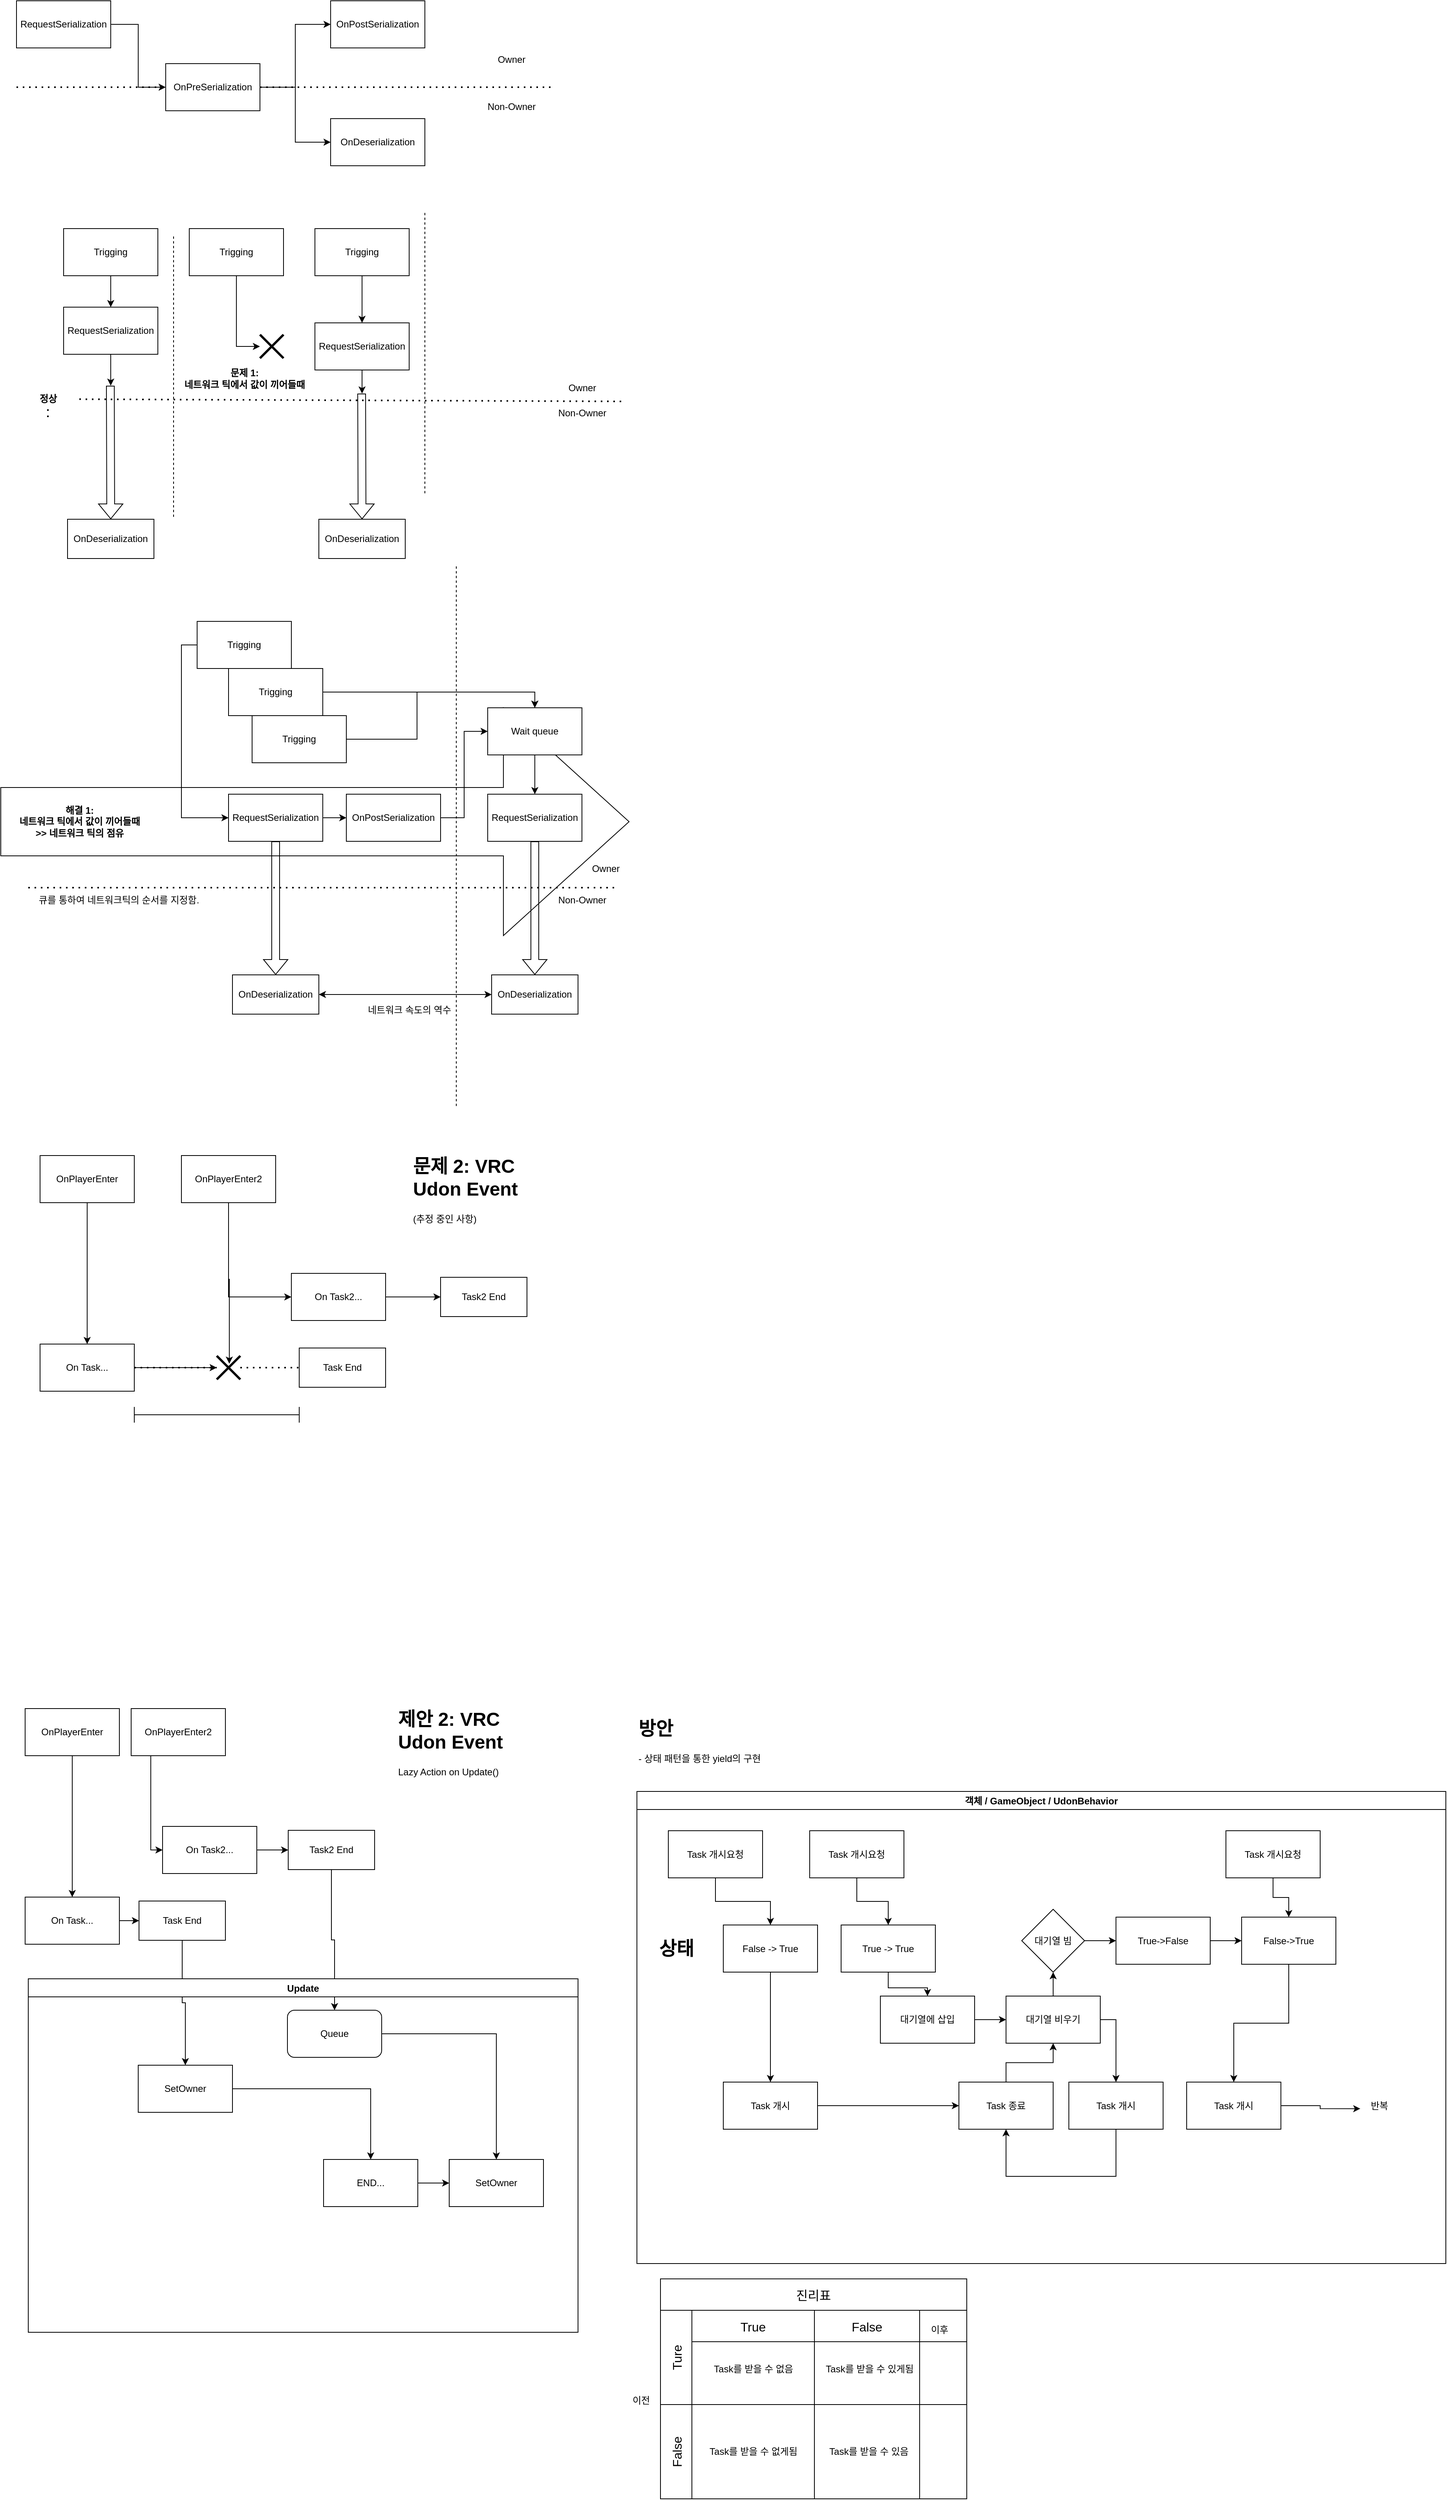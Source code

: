 <mxfile>
    <diagram name="Page-1" id="NyDg1cT5rnC9mo9xU_6M">
        <mxGraphModel dx="1534" dy="1249" grid="1" gridSize="10" guides="1" tooltips="1" connect="1" arrows="1" fold="1" page="1" pageScale="1" pageWidth="827" pageHeight="1169" math="0" shadow="0">
            <root>
                <mxCell id="0"/>
                <mxCell id="1" parent="0"/>
                <mxCell id="t4ZwajZcqy_SOKuh2XjW-86" value="" style="shape=singleArrow;whiteSpace=wrap;html=1;" parent="1" vertex="1">
                    <mxGeometry x="20" y="1070" width="800" height="290" as="geometry"/>
                </mxCell>
                <mxCell id="t4ZwajZcqy_SOKuh2XjW-12" style="edgeStyle=orthogonalEdgeStyle;rounded=0;orthogonalLoop=1;jettySize=auto;html=1;exitX=1;exitY=0.5;exitDx=0;exitDy=0;entryX=0;entryY=0.5;entryDx=0;entryDy=0;" parent="1" source="t4ZwajZcqy_SOKuh2XjW-1" target="t4ZwajZcqy_SOKuh2XjW-10" edge="1">
                    <mxGeometry relative="1" as="geometry">
                        <mxPoint x="210" y="345" as="targetPoint"/>
                        <mxPoint x="140" y="265" as="sourcePoint"/>
                    </mxGeometry>
                </mxCell>
                <mxCell id="t4ZwajZcqy_SOKuh2XjW-1" value="RequestSerialization" style="rounded=0;whiteSpace=wrap;html=1;" parent="1" vertex="1">
                    <mxGeometry x="40" y="170" width="120" height="60" as="geometry"/>
                </mxCell>
                <mxCell id="t4ZwajZcqy_SOKuh2XjW-3" value="OnPostSerialization" style="rounded=0;whiteSpace=wrap;html=1;" parent="1" vertex="1">
                    <mxGeometry x="440" y="170" width="120" height="60" as="geometry"/>
                </mxCell>
                <mxCell id="t4ZwajZcqy_SOKuh2XjW-6" value="OnDeserialization" style="rounded=0;whiteSpace=wrap;html=1;" parent="1" vertex="1">
                    <mxGeometry x="440" y="320" width="120" height="60" as="geometry"/>
                </mxCell>
                <mxCell id="t4ZwajZcqy_SOKuh2XjW-7" value="" style="endArrow=none;dashed=1;html=1;dashPattern=1 3;strokeWidth=2;rounded=0;" parent="1" source="t4ZwajZcqy_SOKuh2XjW-10" edge="1">
                    <mxGeometry width="50" height="50" relative="1" as="geometry">
                        <mxPoint x="40" y="280" as="sourcePoint"/>
                        <mxPoint x="720" y="280" as="targetPoint"/>
                    </mxGeometry>
                </mxCell>
                <mxCell id="t4ZwajZcqy_SOKuh2XjW-8" value="Non-Owner" style="text;html=1;align=center;verticalAlign=middle;resizable=0;points=[];autosize=1;strokeColor=none;fillColor=none;" parent="1" vertex="1">
                    <mxGeometry x="630" y="290" width="80" height="30" as="geometry"/>
                </mxCell>
                <mxCell id="t4ZwajZcqy_SOKuh2XjW-9" value="Owner" style="text;html=1;align=center;verticalAlign=middle;resizable=0;points=[];autosize=1;strokeColor=none;fillColor=none;" parent="1" vertex="1">
                    <mxGeometry x="640" y="230" width="60" height="30" as="geometry"/>
                </mxCell>
                <mxCell id="t4ZwajZcqy_SOKuh2XjW-11" value="" style="endArrow=none;dashed=1;html=1;dashPattern=1 3;strokeWidth=2;rounded=0;" parent="1" target="t4ZwajZcqy_SOKuh2XjW-10" edge="1">
                    <mxGeometry width="50" height="50" relative="1" as="geometry">
                        <mxPoint x="40" y="280" as="sourcePoint"/>
                        <mxPoint x="720" y="280" as="targetPoint"/>
                    </mxGeometry>
                </mxCell>
                <mxCell id="t4ZwajZcqy_SOKuh2XjW-13" style="edgeStyle=orthogonalEdgeStyle;rounded=0;orthogonalLoop=1;jettySize=auto;html=1;entryX=0;entryY=0.5;entryDx=0;entryDy=0;" parent="1" source="t4ZwajZcqy_SOKuh2XjW-10" target="t4ZwajZcqy_SOKuh2XjW-3" edge="1">
                    <mxGeometry relative="1" as="geometry"/>
                </mxCell>
                <mxCell id="t4ZwajZcqy_SOKuh2XjW-14" style="edgeStyle=orthogonalEdgeStyle;rounded=0;orthogonalLoop=1;jettySize=auto;html=1;entryX=0;entryY=0.5;entryDx=0;entryDy=0;" parent="1" source="t4ZwajZcqy_SOKuh2XjW-10" target="t4ZwajZcqy_SOKuh2XjW-6" edge="1">
                    <mxGeometry relative="1" as="geometry"/>
                </mxCell>
                <mxCell id="t4ZwajZcqy_SOKuh2XjW-10" value="OnPreSerialization" style="rounded=0;whiteSpace=wrap;html=1;" parent="1" vertex="1">
                    <mxGeometry x="230" y="250" width="120" height="60" as="geometry"/>
                </mxCell>
                <mxCell id="t4ZwajZcqy_SOKuh2XjW-15" value="" style="endArrow=none;dashed=1;html=1;dashPattern=1 3;strokeWidth=2;rounded=0;" parent="1" source="t4ZwajZcqy_SOKuh2XjW-47" edge="1">
                    <mxGeometry width="50" height="50" relative="1" as="geometry">
                        <mxPoint x="80" y="700" as="sourcePoint"/>
                        <mxPoint x="810" y="680" as="targetPoint"/>
                    </mxGeometry>
                </mxCell>
                <mxCell id="t4ZwajZcqy_SOKuh2XjW-16" value="Non-Owner" style="text;html=1;align=center;verticalAlign=middle;resizable=0;points=[];autosize=1;strokeColor=none;fillColor=none;" parent="1" vertex="1">
                    <mxGeometry x="720" y="680" width="80" height="30" as="geometry"/>
                </mxCell>
                <mxCell id="t4ZwajZcqy_SOKuh2XjW-17" value="Owner" style="text;html=1;align=center;verticalAlign=middle;resizable=0;points=[];autosize=1;strokeColor=none;fillColor=none;" parent="1" vertex="1">
                    <mxGeometry x="730" y="648" width="60" height="30" as="geometry"/>
                </mxCell>
                <mxCell id="t4ZwajZcqy_SOKuh2XjW-33" style="edgeStyle=orthogonalEdgeStyle;rounded=0;orthogonalLoop=1;jettySize=auto;html=1;" parent="1" source="t4ZwajZcqy_SOKuh2XjW-20" target="t4ZwajZcqy_SOKuh2XjW-31" edge="1">
                    <mxGeometry relative="1" as="geometry"/>
                </mxCell>
                <mxCell id="t4ZwajZcqy_SOKuh2XjW-20" value="Trigging" style="rounded=0;whiteSpace=wrap;html=1;" parent="1" vertex="1">
                    <mxGeometry x="100" y="460" width="120" height="60" as="geometry"/>
                </mxCell>
                <mxCell id="t4ZwajZcqy_SOKuh2XjW-21" value="Trigging" style="rounded=0;whiteSpace=wrap;html=1;" parent="1" vertex="1">
                    <mxGeometry x="260" y="460" width="120" height="60" as="geometry"/>
                </mxCell>
                <mxCell id="t4ZwajZcqy_SOKuh2XjW-40" style="edgeStyle=orthogonalEdgeStyle;rounded=0;orthogonalLoop=1;jettySize=auto;html=1;entryX=0.5;entryY=0;entryDx=0;entryDy=0;" parent="1" source="t4ZwajZcqy_SOKuh2XjW-22" target="t4ZwajZcqy_SOKuh2XjW-37" edge="1">
                    <mxGeometry relative="1" as="geometry"/>
                </mxCell>
                <mxCell id="t4ZwajZcqy_SOKuh2XjW-22" value="Trigging" style="rounded=0;whiteSpace=wrap;html=1;" parent="1" vertex="1">
                    <mxGeometry x="420" y="460" width="120" height="60" as="geometry"/>
                </mxCell>
                <mxCell id="t4ZwajZcqy_SOKuh2XjW-26" value="" style="shape=flexArrow;endArrow=classic;html=1;rounded=0;entryX=0.5;entryY=0;entryDx=0;entryDy=0;" parent="1" target="t4ZwajZcqy_SOKuh2XjW-49" edge="1">
                    <mxGeometry width="50" height="50" relative="1" as="geometry">
                        <mxPoint x="479.5" y="670" as="sourcePoint"/>
                        <mxPoint x="479.5" y="790" as="targetPoint"/>
                    </mxGeometry>
                </mxCell>
                <mxCell id="t4ZwajZcqy_SOKuh2XjW-29" value="" style="shape=flexArrow;endArrow=classic;html=1;rounded=0;entryX=0.5;entryY=0;entryDx=0;entryDy=0;" parent="1" target="t4ZwajZcqy_SOKuh2XjW-36" edge="1">
                    <mxGeometry width="50" height="50" relative="1" as="geometry">
                        <mxPoint x="159.5" y="660" as="sourcePoint"/>
                        <mxPoint x="159.5" y="780" as="targetPoint"/>
                    </mxGeometry>
                </mxCell>
                <mxCell id="t4ZwajZcqy_SOKuh2XjW-32" style="edgeStyle=orthogonalEdgeStyle;rounded=0;orthogonalLoop=1;jettySize=auto;html=1;" parent="1" source="t4ZwajZcqy_SOKuh2XjW-31" edge="1">
                    <mxGeometry relative="1" as="geometry">
                        <mxPoint x="160" y="660" as="targetPoint"/>
                    </mxGeometry>
                </mxCell>
                <mxCell id="t4ZwajZcqy_SOKuh2XjW-31" value="RequestSerialization" style="rounded=0;whiteSpace=wrap;html=1;" parent="1" vertex="1">
                    <mxGeometry x="100" y="560" width="120" height="60" as="geometry"/>
                </mxCell>
                <mxCell id="t4ZwajZcqy_SOKuh2XjW-34" value="" style="endArrow=none;dashed=1;html=1;rounded=0;" parent="1" edge="1">
                    <mxGeometry width="50" height="50" relative="1" as="geometry">
                        <mxPoint x="240" y="470" as="sourcePoint"/>
                        <mxPoint x="240" y="830" as="targetPoint"/>
                    </mxGeometry>
                </mxCell>
                <mxCell id="t4ZwajZcqy_SOKuh2XjW-36" value="OnDeserialization" style="html=1;whiteSpace=wrap;" parent="1" vertex="1">
                    <mxGeometry x="105" y="830" width="110" height="50" as="geometry"/>
                </mxCell>
                <mxCell id="t4ZwajZcqy_SOKuh2XjW-39" style="edgeStyle=orthogonalEdgeStyle;rounded=0;orthogonalLoop=1;jettySize=auto;html=1;" parent="1" source="t4ZwajZcqy_SOKuh2XjW-37" edge="1">
                    <mxGeometry relative="1" as="geometry">
                        <mxPoint x="480" y="670" as="targetPoint"/>
                    </mxGeometry>
                </mxCell>
                <mxCell id="t4ZwajZcqy_SOKuh2XjW-37" value="RequestSerialization" style="rounded=0;whiteSpace=wrap;html=1;" parent="1" vertex="1">
                    <mxGeometry x="420" y="580" width="120" height="60" as="geometry"/>
                </mxCell>
                <mxCell id="t4ZwajZcqy_SOKuh2XjW-43" value="" style="edgeStyle=orthogonalEdgeStyle;rounded=0;orthogonalLoop=1;jettySize=auto;html=1;entryX=0;entryY=0.5;entryDx=0;entryDy=0;" parent="1" source="t4ZwajZcqy_SOKuh2XjW-21" target="t4ZwajZcqy_SOKuh2XjW-42" edge="1">
                    <mxGeometry relative="1" as="geometry">
                        <mxPoint x="320" y="520" as="sourcePoint"/>
                        <mxPoint x="420" y="610" as="targetPoint"/>
                        <Array as="points"/>
                    </mxGeometry>
                </mxCell>
                <mxCell id="t4ZwajZcqy_SOKuh2XjW-42" value="" style="shape=umlDestroy;whiteSpace=wrap;html=1;strokeWidth=3;targetShapes=umlLifeline;" parent="1" vertex="1">
                    <mxGeometry x="350" y="595" width="30" height="30" as="geometry"/>
                </mxCell>
                <mxCell id="t4ZwajZcqy_SOKuh2XjW-45" value="" style="endArrow=none;dashed=1;html=1;rounded=0;" parent="1" edge="1">
                    <mxGeometry width="50" height="50" relative="1" as="geometry">
                        <mxPoint x="560" y="440" as="sourcePoint"/>
                        <mxPoint x="560" y="800" as="targetPoint"/>
                    </mxGeometry>
                </mxCell>
                <mxCell id="t4ZwajZcqy_SOKuh2XjW-46" value="문제 1:&lt;br&gt;네트워크 틱에서 값이 끼어들때" style="text;align=center;fontStyle=1;verticalAlign=middle;spacingLeft=3;spacingRight=3;strokeColor=none;rotatable=0;points=[[0,0.5],[1,0.5]];portConstraint=eastwest;html=1;" parent="1" vertex="1">
                    <mxGeometry x="290" y="638" width="80" height="26" as="geometry"/>
                </mxCell>
                <mxCell id="t4ZwajZcqy_SOKuh2XjW-48" value="" style="endArrow=none;dashed=1;html=1;dashPattern=1 3;strokeWidth=2;rounded=0;" parent="1" target="t4ZwajZcqy_SOKuh2XjW-47" edge="1">
                    <mxGeometry width="50" height="50" relative="1" as="geometry">
                        <mxPoint x="80" y="700" as="sourcePoint"/>
                        <mxPoint x="800" y="700" as="targetPoint"/>
                    </mxGeometry>
                </mxCell>
                <mxCell id="t4ZwajZcqy_SOKuh2XjW-47" value="정상" style="text;align=center;fontStyle=1;verticalAlign=middle;spacingLeft=3;spacingRight=3;strokeColor=none;rotatable=0;points=[[0,0.5],[1,0.5]];portConstraint=eastwest;html=1;" parent="1" vertex="1">
                    <mxGeometry x="40" y="664" width="80" height="26" as="geometry"/>
                </mxCell>
                <mxCell id="t4ZwajZcqy_SOKuh2XjW-49" value="OnDeserialization" style="html=1;whiteSpace=wrap;" parent="1" vertex="1">
                    <mxGeometry x="425" y="830" width="110" height="50" as="geometry"/>
                </mxCell>
                <mxCell id="t4ZwajZcqy_SOKuh2XjW-50" value="" style="endArrow=none;dashed=1;html=1;dashPattern=1 3;strokeWidth=2;rounded=0;" parent="1" edge="1">
                    <mxGeometry width="50" height="50" relative="1" as="geometry">
                        <mxPoint x="55" y="1299" as="sourcePoint"/>
                        <mxPoint x="805" y="1299" as="targetPoint"/>
                    </mxGeometry>
                </mxCell>
                <mxCell id="t4ZwajZcqy_SOKuh2XjW-51" value="Non-Owner" style="text;html=1;align=center;verticalAlign=middle;resizable=0;points=[];autosize=1;strokeColor=none;fillColor=none;" parent="1" vertex="1">
                    <mxGeometry x="720" y="1300" width="80" height="30" as="geometry"/>
                </mxCell>
                <mxCell id="t4ZwajZcqy_SOKuh2XjW-52" value="Owner" style="text;html=1;align=center;verticalAlign=middle;resizable=0;points=[];autosize=1;strokeColor=none;fillColor=none;" parent="1" vertex="1">
                    <mxGeometry x="760" y="1260" width="60" height="30" as="geometry"/>
                </mxCell>
                <mxCell id="t4ZwajZcqy_SOKuh2XjW-79" style="edgeStyle=orthogonalEdgeStyle;rounded=0;orthogonalLoop=1;jettySize=auto;html=1;entryX=0.5;entryY=0;entryDx=0;entryDy=0;" parent="1" source="t4ZwajZcqy_SOKuh2XjW-56" target="t4ZwajZcqy_SOKuh2XjW-71" edge="1">
                    <mxGeometry relative="1" as="geometry"/>
                </mxCell>
                <mxCell id="t4ZwajZcqy_SOKuh2XjW-56" value="Wait queue" style="rounded=0;whiteSpace=wrap;html=1;" parent="1" vertex="1">
                    <mxGeometry x="640" y="1070" width="120" height="60" as="geometry"/>
                </mxCell>
                <mxCell id="t4ZwajZcqy_SOKuh2XjW-69" style="edgeStyle=orthogonalEdgeStyle;rounded=0;orthogonalLoop=1;jettySize=auto;html=1;" parent="1" source="t4ZwajZcqy_SOKuh2XjW-57" target="t4ZwajZcqy_SOKuh2XjW-62" edge="1">
                    <mxGeometry relative="1" as="geometry">
                        <Array as="points">
                            <mxPoint x="250" y="990"/>
                            <mxPoint x="250" y="1210"/>
                        </Array>
                    </mxGeometry>
                </mxCell>
                <mxCell id="t4ZwajZcqy_SOKuh2XjW-57" value="Trigging" style="rounded=0;whiteSpace=wrap;html=1;" parent="1" vertex="1">
                    <mxGeometry x="270" y="960" width="120" height="60" as="geometry"/>
                </mxCell>
                <mxCell id="t4ZwajZcqy_SOKuh2XjW-70" style="edgeStyle=orthogonalEdgeStyle;rounded=0;orthogonalLoop=1;jettySize=auto;html=1;entryX=0.5;entryY=0;entryDx=0;entryDy=0;" parent="1" source="t4ZwajZcqy_SOKuh2XjW-59" target="t4ZwajZcqy_SOKuh2XjW-56" edge="1">
                    <mxGeometry relative="1" as="geometry"/>
                </mxCell>
                <mxCell id="t4ZwajZcqy_SOKuh2XjW-59" value="Trigging" style="rounded=0;whiteSpace=wrap;html=1;" parent="1" vertex="1">
                    <mxGeometry x="310" y="1020" width="120" height="60" as="geometry"/>
                </mxCell>
                <mxCell id="t4ZwajZcqy_SOKuh2XjW-60" value="" style="shape=flexArrow;endArrow=classic;html=1;rounded=0;entryX=0.5;entryY=0;entryDx=0;entryDy=0;exitX=0.5;exitY=1;exitDx=0;exitDy=0;" parent="1" source="t4ZwajZcqy_SOKuh2XjW-62" target="t4ZwajZcqy_SOKuh2XjW-67" edge="1">
                    <mxGeometry width="50" height="50" relative="1" as="geometry">
                        <mxPoint x="489.5" y="760" as="sourcePoint"/>
                        <mxPoint x="489.5" y="880" as="targetPoint"/>
                    </mxGeometry>
                </mxCell>
                <mxCell id="t4ZwajZcqy_SOKuh2XjW-80" style="edgeStyle=orthogonalEdgeStyle;rounded=0;orthogonalLoop=1;jettySize=auto;html=1;" parent="1" source="t4ZwajZcqy_SOKuh2XjW-62" target="t4ZwajZcqy_SOKuh2XjW-81" edge="1">
                    <mxGeometry relative="1" as="geometry">
                        <mxPoint x="480" y="1210" as="targetPoint"/>
                    </mxGeometry>
                </mxCell>
                <mxCell id="t4ZwajZcqy_SOKuh2XjW-62" value="RequestSerialization" style="rounded=0;whiteSpace=wrap;html=1;" parent="1" vertex="1">
                    <mxGeometry x="310" y="1180" width="120" height="60" as="geometry"/>
                </mxCell>
                <mxCell id="t4ZwajZcqy_SOKuh2XjW-65" value="" style="endArrow=none;dashed=1;html=1;rounded=0;" parent="1" edge="1">
                    <mxGeometry width="50" height="50" relative="1" as="geometry">
                        <mxPoint x="600" y="890" as="sourcePoint"/>
                        <mxPoint x="600" y="1580" as="targetPoint"/>
                    </mxGeometry>
                </mxCell>
                <mxCell id="t4ZwajZcqy_SOKuh2XjW-66" value="해결 1:&lt;br&gt;네트워크 틱에서 값이 끼어들때&lt;br&gt;&amp;gt;&amp;gt; 네트워크 틱의 점유" style="text;align=center;fontStyle=1;verticalAlign=middle;spacingLeft=3;spacingRight=3;strokeColor=none;rotatable=0;points=[[0,0.5],[1,0.5]];portConstraint=eastwest;html=1;" parent="1" vertex="1">
                    <mxGeometry x="80" y="1202" width="80" height="26" as="geometry"/>
                </mxCell>
                <mxCell id="t4ZwajZcqy_SOKuh2XjW-67" value="OnDeserialization" style="html=1;whiteSpace=wrap;" parent="1" vertex="1">
                    <mxGeometry x="315" y="1410" width="110" height="50" as="geometry"/>
                </mxCell>
                <mxCell id="t4ZwajZcqy_SOKuh2XjW-71" value="RequestSerialization" style="rounded=0;whiteSpace=wrap;html=1;" parent="1" vertex="1">
                    <mxGeometry x="640" y="1180" width="120" height="60" as="geometry"/>
                </mxCell>
                <mxCell id="t4ZwajZcqy_SOKuh2XjW-74" value="" style="shape=flexArrow;endArrow=classic;html=1;rounded=0;exitX=0.5;exitY=1;exitDx=0;exitDy=0;entryX=0.5;entryY=0;entryDx=0;entryDy=0;" parent="1" source="t4ZwajZcqy_SOKuh2XjW-71" target="t4ZwajZcqy_SOKuh2XjW-75" edge="1">
                    <mxGeometry width="50" height="50" relative="1" as="geometry">
                        <mxPoint x="679.5" y="1260" as="sourcePoint"/>
                        <mxPoint x="680" y="1420" as="targetPoint"/>
                    </mxGeometry>
                </mxCell>
                <mxCell id="t4ZwajZcqy_SOKuh2XjW-75" value="OnDeserialization" style="html=1;whiteSpace=wrap;" parent="1" vertex="1">
                    <mxGeometry x="645" y="1410" width="110" height="50" as="geometry"/>
                </mxCell>
                <mxCell id="t4ZwajZcqy_SOKuh2XjW-77" style="edgeStyle=orthogonalEdgeStyle;rounded=0;orthogonalLoop=1;jettySize=auto;html=1;entryX=0.5;entryY=0;entryDx=0;entryDy=0;" parent="1" source="t4ZwajZcqy_SOKuh2XjW-76" target="t4ZwajZcqy_SOKuh2XjW-56" edge="1">
                    <mxGeometry relative="1" as="geometry"/>
                </mxCell>
                <mxCell id="t4ZwajZcqy_SOKuh2XjW-76" value="Trigging" style="rounded=0;whiteSpace=wrap;html=1;" parent="1" vertex="1">
                    <mxGeometry x="340" y="1080" width="120" height="60" as="geometry"/>
                </mxCell>
                <mxCell id="t4ZwajZcqy_SOKuh2XjW-82" style="edgeStyle=orthogonalEdgeStyle;rounded=0;orthogonalLoop=1;jettySize=auto;html=1;entryX=0;entryY=0.5;entryDx=0;entryDy=0;" parent="1" source="t4ZwajZcqy_SOKuh2XjW-81" target="t4ZwajZcqy_SOKuh2XjW-56" edge="1">
                    <mxGeometry relative="1" as="geometry"/>
                </mxCell>
                <mxCell id="t4ZwajZcqy_SOKuh2XjW-81" value="OnPostSerialization" style="rounded=0;whiteSpace=wrap;html=1;" parent="1" vertex="1">
                    <mxGeometry x="460" y="1180" width="120" height="60" as="geometry"/>
                </mxCell>
                <mxCell id="t4ZwajZcqy_SOKuh2XjW-84" value="큐를 통하여 네트워크틱의 순서를 지정함." style="text;html=1;align=center;verticalAlign=middle;resizable=0;points=[];autosize=1;strokeColor=none;fillColor=none;" parent="1" vertex="1">
                    <mxGeometry x="50" y="1300" width="240" height="30" as="geometry"/>
                </mxCell>
                <mxCell id="t4ZwajZcqy_SOKuh2XjW-87" value="" style="endArrow=classic;startArrow=classic;html=1;rounded=0;exitX=1;exitY=0.5;exitDx=0;exitDy=0;entryX=0;entryY=0.5;entryDx=0;entryDy=0;" parent="1" source="t4ZwajZcqy_SOKuh2XjW-67" target="t4ZwajZcqy_SOKuh2XjW-75" edge="1">
                    <mxGeometry width="50" height="50" relative="1" as="geometry">
                        <mxPoint x="390" y="1340" as="sourcePoint"/>
                        <mxPoint x="440" y="1290" as="targetPoint"/>
                    </mxGeometry>
                </mxCell>
                <mxCell id="t4ZwajZcqy_SOKuh2XjW-88" value="네트워크 속도의 역수" style="text;html=1;align=center;verticalAlign=middle;resizable=0;points=[];autosize=1;strokeColor=none;fillColor=none;" parent="1" vertex="1">
                    <mxGeometry x="470" y="1440" width="140" height="30" as="geometry"/>
                </mxCell>
                <mxCell id="t4ZwajZcqy_SOKuh2XjW-89" value="&lt;h1&gt;문제 2: VRC Udon Event&lt;/h1&gt;&lt;div&gt;(추정 중인 사항)&lt;/div&gt;" style="text;html=1;strokeColor=none;fillColor=none;spacing=5;spacingTop=-20;whiteSpace=wrap;overflow=hidden;rounded=0;" parent="1" vertex="1">
                    <mxGeometry x="540" y="1634" width="190" height="120" as="geometry"/>
                </mxCell>
                <mxCell id="t4ZwajZcqy_SOKuh2XjW-96" style="edgeStyle=orthogonalEdgeStyle;rounded=0;orthogonalLoop=1;jettySize=auto;html=1;entryX=0.5;entryY=0;entryDx=0;entryDy=0;" parent="1" source="t4ZwajZcqy_SOKuh2XjW-90" target="t4ZwajZcqy_SOKuh2XjW-95" edge="1">
                    <mxGeometry relative="1" as="geometry"/>
                </mxCell>
                <mxCell id="t4ZwajZcqy_SOKuh2XjW-90" value="OnPlayerEnter" style="rounded=0;whiteSpace=wrap;html=1;" parent="1" vertex="1">
                    <mxGeometry x="70" y="1640" width="120" height="60" as="geometry"/>
                </mxCell>
                <mxCell id="t4ZwajZcqy_SOKuh2XjW-98" style="edgeStyle=orthogonalEdgeStyle;rounded=0;orthogonalLoop=1;jettySize=auto;html=1;entryX=0.533;entryY=0.333;entryDx=0;entryDy=0;entryPerimeter=0;" parent="1" source="t4ZwajZcqy_SOKuh2XjW-91" target="t4ZwajZcqy_SOKuh2XjW-99" edge="1">
                    <mxGeometry relative="1" as="geometry">
                        <mxPoint x="310" y="1750" as="targetPoint"/>
                    </mxGeometry>
                </mxCell>
                <mxCell id="t4ZwajZcqy_SOKuh2XjW-112" style="edgeStyle=orthogonalEdgeStyle;rounded=0;orthogonalLoop=1;jettySize=auto;html=1;entryX=0;entryY=0.5;entryDx=0;entryDy=0;" parent="1" source="t4ZwajZcqy_SOKuh2XjW-91" target="t4ZwajZcqy_SOKuh2XjW-103" edge="1">
                    <mxGeometry relative="1" as="geometry">
                        <Array as="points">
                            <mxPoint x="310" y="1820"/>
                        </Array>
                    </mxGeometry>
                </mxCell>
                <mxCell id="t4ZwajZcqy_SOKuh2XjW-91" value="OnPlayerEnter2" style="rounded=0;whiteSpace=wrap;html=1;" parent="1" vertex="1">
                    <mxGeometry x="250" y="1640" width="120" height="60" as="geometry"/>
                </mxCell>
                <mxCell id="t4ZwajZcqy_SOKuh2XjW-95" value="On Task..." style="rounded=0;whiteSpace=wrap;html=1;" parent="1" vertex="1">
                    <mxGeometry x="70" y="1880" width="120" height="60" as="geometry"/>
                </mxCell>
                <mxCell id="t4ZwajZcqy_SOKuh2XjW-100" value="Task2 End" style="html=1;whiteSpace=wrap;" parent="1" vertex="1">
                    <mxGeometry x="580" y="1795" width="110" height="50" as="geometry"/>
                </mxCell>
                <mxCell id="t4ZwajZcqy_SOKuh2XjW-101" value="" style="edgeStyle=orthogonalEdgeStyle;rounded=0;orthogonalLoop=1;jettySize=auto;html=1;" parent="1" source="t4ZwajZcqy_SOKuh2XjW-95" target="t4ZwajZcqy_SOKuh2XjW-99" edge="1">
                    <mxGeometry relative="1" as="geometry">
                        <mxPoint x="390" y="1820" as="targetPoint"/>
                        <mxPoint x="190" y="1820" as="sourcePoint"/>
                    </mxGeometry>
                </mxCell>
                <mxCell id="t4ZwajZcqy_SOKuh2XjW-108" style="edgeStyle=orthogonalEdgeStyle;rounded=0;orthogonalLoop=1;jettySize=auto;html=1;entryX=0;entryY=0.5;entryDx=0;entryDy=0;" parent="1" source="t4ZwajZcqy_SOKuh2XjW-103" target="t4ZwajZcqy_SOKuh2XjW-100" edge="1">
                    <mxGeometry relative="1" as="geometry"/>
                </mxCell>
                <mxCell id="t4ZwajZcqy_SOKuh2XjW-103" value="On Task2..." style="rounded=0;whiteSpace=wrap;html=1;" parent="1" vertex="1">
                    <mxGeometry x="390" y="1790" width="120" height="60" as="geometry"/>
                </mxCell>
                <mxCell id="t4ZwajZcqy_SOKuh2XjW-109" value="" style="endArrow=none;dashed=1;html=1;dashPattern=1 3;strokeWidth=2;rounded=0;exitX=1;exitY=0.5;exitDx=0;exitDy=0;entryX=0;entryY=0.5;entryDx=0;entryDy=0;" parent="1" source="t4ZwajZcqy_SOKuh2XjW-99" target="t4ZwajZcqy_SOKuh2XjW-110" edge="1">
                    <mxGeometry width="50" height="50" relative="1" as="geometry">
                        <mxPoint x="390" y="1760" as="sourcePoint"/>
                        <mxPoint x="420" y="1910" as="targetPoint"/>
                    </mxGeometry>
                </mxCell>
                <mxCell id="t4ZwajZcqy_SOKuh2XjW-110" value="Task&amp;nbsp;End" style="html=1;whiteSpace=wrap;" parent="1" vertex="1">
                    <mxGeometry x="400" y="1885" width="110" height="50" as="geometry"/>
                </mxCell>
                <mxCell id="t4ZwajZcqy_SOKuh2XjW-111" value="" style="endArrow=none;dashed=1;html=1;dashPattern=1 3;strokeWidth=2;rounded=0;exitX=1;exitY=0.5;exitDx=0;exitDy=0;entryX=0;entryY=0.5;entryDx=0;entryDy=0;" parent="1" source="t4ZwajZcqy_SOKuh2XjW-95" target="t4ZwajZcqy_SOKuh2XjW-99" edge="1">
                    <mxGeometry width="50" height="50" relative="1" as="geometry">
                        <mxPoint x="190" y="1910" as="sourcePoint"/>
                        <mxPoint x="400" y="1910" as="targetPoint"/>
                    </mxGeometry>
                </mxCell>
                <mxCell id="t4ZwajZcqy_SOKuh2XjW-99" value="" style="shape=umlDestroy;whiteSpace=wrap;html=1;strokeWidth=3;targetShapes=umlLifeline;" parent="1" vertex="1">
                    <mxGeometry x="295" y="1895" width="30" height="30" as="geometry"/>
                </mxCell>
                <mxCell id="t4ZwajZcqy_SOKuh2XjW-113" value="" style="shape=crossbar;whiteSpace=wrap;html=1;rounded=1;" parent="1" vertex="1">
                    <mxGeometry x="190" y="1960" width="210" height="20" as="geometry"/>
                </mxCell>
                <mxCell id="t4ZwajZcqy_SOKuh2XjW-115" value="&lt;h1&gt;제안 2: VRC Udon Event&lt;/h1&gt;&lt;div&gt;Lazy Action on Update()&lt;/div&gt;" style="text;html=1;strokeColor=none;fillColor=none;spacing=5;spacingTop=-20;whiteSpace=wrap;overflow=hidden;rounded=0;" parent="1" vertex="1">
                    <mxGeometry x="521" y="2338" width="190" height="120" as="geometry"/>
                </mxCell>
                <mxCell id="t4ZwajZcqy_SOKuh2XjW-116" style="edgeStyle=orthogonalEdgeStyle;rounded=0;orthogonalLoop=1;jettySize=auto;html=1;entryX=0.5;entryY=0;entryDx=0;entryDy=0;" parent="1" source="t4ZwajZcqy_SOKuh2XjW-117" target="t4ZwajZcqy_SOKuh2XjW-121" edge="1">
                    <mxGeometry relative="1" as="geometry"/>
                </mxCell>
                <mxCell id="t4ZwajZcqy_SOKuh2XjW-117" value="OnPlayerEnter" style="rounded=0;whiteSpace=wrap;html=1;" parent="1" vertex="1">
                    <mxGeometry x="51" y="2344" width="120" height="60" as="geometry"/>
                </mxCell>
                <mxCell id="t4ZwajZcqy_SOKuh2XjW-119" style="edgeStyle=orthogonalEdgeStyle;rounded=0;orthogonalLoop=1;jettySize=auto;html=1;entryX=0;entryY=0.5;entryDx=0;entryDy=0;exitX=0.5;exitY=1;exitDx=0;exitDy=0;" parent="1" source="t4ZwajZcqy_SOKuh2XjW-120" target="t4ZwajZcqy_SOKuh2XjW-125" edge="1">
                    <mxGeometry relative="1" as="geometry">
                        <Array as="points">
                            <mxPoint x="211" y="2404"/>
                            <mxPoint x="211" y="2524"/>
                        </Array>
                    </mxGeometry>
                </mxCell>
                <mxCell id="t4ZwajZcqy_SOKuh2XjW-120" value="OnPlayerEnter2" style="rounded=0;whiteSpace=wrap;html=1;" parent="1" vertex="1">
                    <mxGeometry x="186" y="2344" width="120" height="60" as="geometry"/>
                </mxCell>
                <mxCell id="t4ZwajZcqy_SOKuh2XjW-121" value="On Task..." style="rounded=0;whiteSpace=wrap;html=1;" parent="1" vertex="1">
                    <mxGeometry x="51" y="2584" width="120" height="60" as="geometry"/>
                </mxCell>
                <mxCell id="t4ZwajZcqy_SOKuh2XjW-138" style="edgeStyle=orthogonalEdgeStyle;rounded=0;orthogonalLoop=1;jettySize=auto;html=1;entryX=0.5;entryY=0;entryDx=0;entryDy=0;" parent="1" source="t4ZwajZcqy_SOKuh2XjW-122" target="t4ZwajZcqy_SOKuh2XjW-137" edge="1">
                    <mxGeometry relative="1" as="geometry"/>
                </mxCell>
                <mxCell id="t4ZwajZcqy_SOKuh2XjW-122" value="Task2 End" style="html=1;whiteSpace=wrap;" parent="1" vertex="1">
                    <mxGeometry x="386" y="2499" width="110" height="50" as="geometry"/>
                </mxCell>
                <mxCell id="t4ZwajZcqy_SOKuh2XjW-123" value="" style="edgeStyle=orthogonalEdgeStyle;rounded=0;orthogonalLoop=1;jettySize=auto;html=1;entryX=0;entryY=0.5;entryDx=0;entryDy=0;" parent="1" source="t4ZwajZcqy_SOKuh2XjW-121" target="t4ZwajZcqy_SOKuh2XjW-127" edge="1">
                    <mxGeometry relative="1" as="geometry">
                        <mxPoint x="276" y="2614" as="targetPoint"/>
                        <mxPoint x="171" y="2524" as="sourcePoint"/>
                    </mxGeometry>
                </mxCell>
                <mxCell id="t4ZwajZcqy_SOKuh2XjW-124" style="edgeStyle=orthogonalEdgeStyle;rounded=0;orthogonalLoop=1;jettySize=auto;html=1;entryX=0;entryY=0.5;entryDx=0;entryDy=0;" parent="1" source="t4ZwajZcqy_SOKuh2XjW-125" target="t4ZwajZcqy_SOKuh2XjW-122" edge="1">
                    <mxGeometry relative="1" as="geometry"/>
                </mxCell>
                <mxCell id="t4ZwajZcqy_SOKuh2XjW-125" value="On Task2..." style="rounded=0;whiteSpace=wrap;html=1;" parent="1" vertex="1">
                    <mxGeometry x="226" y="2494" width="120" height="60" as="geometry"/>
                </mxCell>
                <mxCell id="t4ZwajZcqy_SOKuh2XjW-135" style="edgeStyle=orthogonalEdgeStyle;rounded=0;orthogonalLoop=1;jettySize=auto;html=1;entryX=0.5;entryY=0;entryDx=0;entryDy=0;" parent="1" source="t4ZwajZcqy_SOKuh2XjW-127" target="t4ZwajZcqy_SOKuh2XjW-136" edge="1">
                    <mxGeometry relative="1" as="geometry">
                        <mxPoint x="251" y="2798" as="targetPoint"/>
                    </mxGeometry>
                </mxCell>
                <mxCell id="t4ZwajZcqy_SOKuh2XjW-127" value="Task&amp;nbsp;End" style="html=1;whiteSpace=wrap;" parent="1" vertex="1">
                    <mxGeometry x="196" y="2589" width="110" height="50" as="geometry"/>
                </mxCell>
                <mxCell id="t4ZwajZcqy_SOKuh2XjW-134" value="Update" style="swimlane;" parent="1" vertex="1">
                    <mxGeometry x="55" y="2688" width="700" height="450" as="geometry"/>
                </mxCell>
                <mxCell id="t4ZwajZcqy_SOKuh2XjW-136" value="SetOwner" style="rounded=0;whiteSpace=wrap;html=1;" parent="t4ZwajZcqy_SOKuh2XjW-134" vertex="1">
                    <mxGeometry x="140" y="110" width="120" height="60" as="geometry"/>
                </mxCell>
                <mxCell id="t4ZwajZcqy_SOKuh2XjW-144" style="edgeStyle=orthogonalEdgeStyle;rounded=0;orthogonalLoop=1;jettySize=auto;html=1;" parent="t4ZwajZcqy_SOKuh2XjW-134" source="t4ZwajZcqy_SOKuh2XjW-137" target="t4ZwajZcqy_SOKuh2XjW-142" edge="1">
                    <mxGeometry relative="1" as="geometry"/>
                </mxCell>
                <mxCell id="t4ZwajZcqy_SOKuh2XjW-137" value="Queue" style="rounded=1;whiteSpace=wrap;html=1;" parent="t4ZwajZcqy_SOKuh2XjW-134" vertex="1">
                    <mxGeometry x="330" y="40" width="120" height="60" as="geometry"/>
                </mxCell>
                <mxCell id="t4ZwajZcqy_SOKuh2XjW-142" value="SetOwner" style="rounded=0;whiteSpace=wrap;html=1;" parent="t4ZwajZcqy_SOKuh2XjW-134" vertex="1">
                    <mxGeometry x="536" y="230" width="120" height="60" as="geometry"/>
                </mxCell>
                <mxCell id="t4ZwajZcqy_SOKuh2XjW-140" value="END..." style="rounded=0;whiteSpace=wrap;html=1;" parent="t4ZwajZcqy_SOKuh2XjW-134" vertex="1">
                    <mxGeometry x="376" y="230" width="120" height="60" as="geometry"/>
                </mxCell>
                <mxCell id="t4ZwajZcqy_SOKuh2XjW-139" style="edgeStyle=orthogonalEdgeStyle;rounded=0;orthogonalLoop=1;jettySize=auto;html=1;" parent="t4ZwajZcqy_SOKuh2XjW-134" source="t4ZwajZcqy_SOKuh2XjW-136" target="t4ZwajZcqy_SOKuh2XjW-140" edge="1">
                    <mxGeometry relative="1" as="geometry">
                        <mxPoint x="340" y="260" as="targetPoint"/>
                    </mxGeometry>
                </mxCell>
                <mxCell id="t4ZwajZcqy_SOKuh2XjW-141" style="edgeStyle=orthogonalEdgeStyle;rounded=0;orthogonalLoop=1;jettySize=auto;html=1;entryX=0;entryY=0.5;entryDx=0;entryDy=0;" parent="t4ZwajZcqy_SOKuh2XjW-134" source="t4ZwajZcqy_SOKuh2XjW-140" target="t4ZwajZcqy_SOKuh2XjW-142" edge="1">
                    <mxGeometry relative="1" as="geometry">
                        <mxPoint x="480" y="260" as="targetPoint"/>
                    </mxGeometry>
                </mxCell>
                <mxCell id="t4ZwajZcqy_SOKuh2XjW-146" value="객체 / GameObject / UdonBehavior" style="swimlane;" parent="1" vertex="1">
                    <mxGeometry x="830" y="2449.5" width="1030" height="601" as="geometry"/>
                </mxCell>
                <mxCell id="t4ZwajZcqy_SOKuh2XjW-147" value="False -&amp;gt; True" style="rounded=0;whiteSpace=wrap;html=1;" parent="t4ZwajZcqy_SOKuh2XjW-146" vertex="1">
                    <mxGeometry x="110" y="170" width="120" height="60" as="geometry"/>
                </mxCell>
                <mxCell id="t4ZwajZcqy_SOKuh2XjW-168" value="" style="edgeStyle=orthogonalEdgeStyle;rounded=0;orthogonalLoop=1;jettySize=auto;html=1;" parent="t4ZwajZcqy_SOKuh2XjW-146" source="t4ZwajZcqy_SOKuh2XjW-148" target="t4ZwajZcqy_SOKuh2XjW-162" edge="1">
                    <mxGeometry relative="1" as="geometry"/>
                </mxCell>
                <mxCell id="t4ZwajZcqy_SOKuh2XjW-148" value="Task 종료" style="rounded=0;whiteSpace=wrap;html=1;" parent="t4ZwajZcqy_SOKuh2XjW-146" vertex="1">
                    <mxGeometry x="410" y="370" width="120" height="60" as="geometry"/>
                </mxCell>
                <mxCell id="t4ZwajZcqy_SOKuh2XjW-151" style="edgeStyle=orthogonalEdgeStyle;rounded=0;orthogonalLoop=1;jettySize=auto;html=1;entryX=0.5;entryY=0;entryDx=0;entryDy=0;" parent="t4ZwajZcqy_SOKuh2XjW-146" source="t4ZwajZcqy_SOKuh2XjW-149" target="t4ZwajZcqy_SOKuh2XjW-147" edge="1">
                    <mxGeometry relative="1" as="geometry"/>
                </mxCell>
                <mxCell id="t4ZwajZcqy_SOKuh2XjW-149" value="Task 개시요청" style="rounded=0;whiteSpace=wrap;html=1;" parent="t4ZwajZcqy_SOKuh2XjW-146" vertex="1">
                    <mxGeometry x="40" y="50" width="120" height="60" as="geometry"/>
                </mxCell>
                <mxCell id="t4ZwajZcqy_SOKuh2XjW-150" value="Task 개시요청" style="rounded=0;whiteSpace=wrap;html=1;" parent="t4ZwajZcqy_SOKuh2XjW-146" vertex="1">
                    <mxGeometry x="220" y="50" width="120" height="60" as="geometry"/>
                </mxCell>
                <mxCell id="t4ZwajZcqy_SOKuh2XjW-152" value="상태" style="text;strokeColor=none;fillColor=none;html=1;fontSize=24;fontStyle=1;verticalAlign=middle;align=center;" parent="t4ZwajZcqy_SOKuh2XjW-146" vertex="1">
                    <mxGeometry y="180" width="100" height="40" as="geometry"/>
                </mxCell>
                <mxCell id="t4ZwajZcqy_SOKuh2XjW-154" value="True -&amp;gt; True" style="rounded=0;whiteSpace=wrap;html=1;" parent="t4ZwajZcqy_SOKuh2XjW-146" vertex="1">
                    <mxGeometry x="260" y="170" width="120" height="60" as="geometry"/>
                </mxCell>
                <mxCell id="t4ZwajZcqy_SOKuh2XjW-153" style="edgeStyle=orthogonalEdgeStyle;rounded=0;orthogonalLoop=1;jettySize=auto;html=1;" parent="t4ZwajZcqy_SOKuh2XjW-146" source="t4ZwajZcqy_SOKuh2XjW-150" target="t4ZwajZcqy_SOKuh2XjW-154" edge="1">
                    <mxGeometry relative="1" as="geometry">
                        <mxPoint x="320" y="180" as="targetPoint"/>
                    </mxGeometry>
                </mxCell>
                <mxCell id="t4ZwajZcqy_SOKuh2XjW-161" style="edgeStyle=orthogonalEdgeStyle;rounded=0;orthogonalLoop=1;jettySize=auto;html=1;entryX=0;entryY=0.5;entryDx=0;entryDy=0;" parent="t4ZwajZcqy_SOKuh2XjW-146" source="t4ZwajZcqy_SOKuh2XjW-160" target="t4ZwajZcqy_SOKuh2XjW-148" edge="1">
                    <mxGeometry relative="1" as="geometry"/>
                </mxCell>
                <mxCell id="t4ZwajZcqy_SOKuh2XjW-160" value="Task 개시" style="rounded=0;whiteSpace=wrap;html=1;" parent="t4ZwajZcqy_SOKuh2XjW-146" vertex="1">
                    <mxGeometry x="110" y="370" width="120" height="60" as="geometry"/>
                </mxCell>
                <mxCell id="t4ZwajZcqy_SOKuh2XjW-159" style="edgeStyle=orthogonalEdgeStyle;rounded=0;orthogonalLoop=1;jettySize=auto;html=1;" parent="t4ZwajZcqy_SOKuh2XjW-146" source="t4ZwajZcqy_SOKuh2XjW-147" target="t4ZwajZcqy_SOKuh2XjW-160" edge="1">
                    <mxGeometry relative="1" as="geometry">
                        <mxPoint x="170" y="420" as="targetPoint"/>
                    </mxGeometry>
                </mxCell>
                <mxCell id="t4ZwajZcqy_SOKuh2XjW-174" value="" style="edgeStyle=orthogonalEdgeStyle;rounded=0;orthogonalLoop=1;jettySize=auto;html=1;" parent="t4ZwajZcqy_SOKuh2XjW-146" source="t4ZwajZcqy_SOKuh2XjW-162" target="t4ZwajZcqy_SOKuh2XjW-173" edge="1">
                    <mxGeometry relative="1" as="geometry"/>
                </mxCell>
                <mxCell id="t4ZwajZcqy_SOKuh2XjW-162" value="대기열 비우기" style="whiteSpace=wrap;html=1;rounded=0;" parent="t4ZwajZcqy_SOKuh2XjW-146" vertex="1">
                    <mxGeometry x="470" y="260.5" width="120" height="60" as="geometry"/>
                </mxCell>
                <mxCell id="t4ZwajZcqy_SOKuh2XjW-179" value="" style="edgeStyle=orthogonalEdgeStyle;rounded=0;orthogonalLoop=1;jettySize=auto;html=1;" parent="t4ZwajZcqy_SOKuh2XjW-146" source="t4ZwajZcqy_SOKuh2XjW-166" target="t4ZwajZcqy_SOKuh2XjW-178" edge="1">
                    <mxGeometry relative="1" as="geometry"/>
                </mxCell>
                <mxCell id="t4ZwajZcqy_SOKuh2XjW-166" value="Task 개시요청" style="rounded=0;whiteSpace=wrap;html=1;" parent="t4ZwajZcqy_SOKuh2XjW-146" vertex="1">
                    <mxGeometry x="750" y="50" width="120" height="60" as="geometry"/>
                </mxCell>
                <mxCell id="t4ZwajZcqy_SOKuh2XjW-172" style="edgeStyle=orthogonalEdgeStyle;rounded=0;orthogonalLoop=1;jettySize=auto;html=1;entryX=0.5;entryY=1;entryDx=0;entryDy=0;" parent="t4ZwajZcqy_SOKuh2XjW-146" source="t4ZwajZcqy_SOKuh2XjW-169" target="t4ZwajZcqy_SOKuh2XjW-148" edge="1">
                    <mxGeometry relative="1" as="geometry">
                        <Array as="points">
                            <mxPoint x="610" y="490"/>
                            <mxPoint x="470" y="490"/>
                        </Array>
                    </mxGeometry>
                </mxCell>
                <mxCell id="t4ZwajZcqy_SOKuh2XjW-169" value="Task 개시" style="rounded=0;whiteSpace=wrap;html=1;" parent="t4ZwajZcqy_SOKuh2XjW-146" vertex="1">
                    <mxGeometry x="550" y="370" width="120" height="60" as="geometry"/>
                </mxCell>
                <mxCell id="t4ZwajZcqy_SOKuh2XjW-170" style="edgeStyle=orthogonalEdgeStyle;rounded=0;orthogonalLoop=1;jettySize=auto;html=1;entryX=0.5;entryY=0;entryDx=0;entryDy=0;" parent="t4ZwajZcqy_SOKuh2XjW-146" source="t4ZwajZcqy_SOKuh2XjW-162" target="t4ZwajZcqy_SOKuh2XjW-169" edge="1">
                    <mxGeometry relative="1" as="geometry">
                        <Array as="points">
                            <mxPoint x="610" y="291"/>
                        </Array>
                    </mxGeometry>
                </mxCell>
                <mxCell id="t4ZwajZcqy_SOKuh2XjW-173" value="대기열 빔" style="rhombus;whiteSpace=wrap;html=1;rounded=0;" parent="t4ZwajZcqy_SOKuh2XjW-146" vertex="1">
                    <mxGeometry x="490" y="150" width="80" height="80" as="geometry"/>
                </mxCell>
                <mxCell id="t4ZwajZcqy_SOKuh2XjW-176" value="True-&amp;gt;False" style="rounded=0;whiteSpace=wrap;html=1;" parent="t4ZwajZcqy_SOKuh2XjW-146" vertex="1">
                    <mxGeometry x="610" y="160" width="120" height="60" as="geometry"/>
                </mxCell>
                <mxCell id="t4ZwajZcqy_SOKuh2XjW-175" style="edgeStyle=orthogonalEdgeStyle;rounded=0;orthogonalLoop=1;jettySize=auto;html=1;" parent="t4ZwajZcqy_SOKuh2XjW-146" source="t4ZwajZcqy_SOKuh2XjW-173" target="t4ZwajZcqy_SOKuh2XjW-176" edge="1">
                    <mxGeometry relative="1" as="geometry">
                        <mxPoint x="570" y="190" as="targetPoint"/>
                    </mxGeometry>
                </mxCell>
                <mxCell id="t4ZwajZcqy_SOKuh2XjW-181" style="edgeStyle=orthogonalEdgeStyle;rounded=0;orthogonalLoop=1;jettySize=auto;html=1;" parent="t4ZwajZcqy_SOKuh2XjW-146" source="t4ZwajZcqy_SOKuh2XjW-178" target="t4ZwajZcqy_SOKuh2XjW-180" edge="1">
                    <mxGeometry relative="1" as="geometry"/>
                </mxCell>
                <mxCell id="t4ZwajZcqy_SOKuh2XjW-178" value="False-&amp;gt;True" style="rounded=0;whiteSpace=wrap;html=1;" parent="t4ZwajZcqy_SOKuh2XjW-146" vertex="1">
                    <mxGeometry x="770" y="160" width="120" height="60" as="geometry"/>
                </mxCell>
                <mxCell id="t4ZwajZcqy_SOKuh2XjW-177" style="edgeStyle=orthogonalEdgeStyle;rounded=0;orthogonalLoop=1;jettySize=auto;html=1;" parent="t4ZwajZcqy_SOKuh2XjW-146" source="t4ZwajZcqy_SOKuh2XjW-176" target="t4ZwajZcqy_SOKuh2XjW-178" edge="1">
                    <mxGeometry relative="1" as="geometry">
                        <mxPoint x="730" y="190" as="targetPoint"/>
                    </mxGeometry>
                </mxCell>
                <mxCell id="t4ZwajZcqy_SOKuh2XjW-182" style="edgeStyle=orthogonalEdgeStyle;rounded=0;orthogonalLoop=1;jettySize=auto;html=1;entryX=0.022;entryY=0.628;entryDx=0;entryDy=0;entryPerimeter=0;" parent="t4ZwajZcqy_SOKuh2XjW-146" source="t4ZwajZcqy_SOKuh2XjW-180" target="t4ZwajZcqy_SOKuh2XjW-183" edge="1">
                    <mxGeometry relative="1" as="geometry">
                        <mxPoint x="880" y="400.5" as="targetPoint"/>
                    </mxGeometry>
                </mxCell>
                <mxCell id="t4ZwajZcqy_SOKuh2XjW-180" value="Task 개시" style="rounded=0;whiteSpace=wrap;html=1;" parent="t4ZwajZcqy_SOKuh2XjW-146" vertex="1">
                    <mxGeometry x="700" y="370" width="120" height="60" as="geometry"/>
                </mxCell>
                <mxCell id="t4ZwajZcqy_SOKuh2XjW-183" value="반복" style="text;html=1;align=center;verticalAlign=middle;resizable=0;points=[];autosize=1;strokeColor=none;fillColor=none;" parent="t4ZwajZcqy_SOKuh2XjW-146" vertex="1">
                    <mxGeometry x="920" y="385" width="50" height="30" as="geometry"/>
                </mxCell>
                <mxCell id="t4ZwajZcqy_SOKuh2XjW-158" value="대기열에 삽입" style="rounded=0;whiteSpace=wrap;html=1;" parent="t4ZwajZcqy_SOKuh2XjW-146" vertex="1">
                    <mxGeometry x="310" y="260.5" width="120" height="60" as="geometry"/>
                </mxCell>
                <mxCell id="t4ZwajZcqy_SOKuh2XjW-157" style="edgeStyle=orthogonalEdgeStyle;rounded=0;orthogonalLoop=1;jettySize=auto;html=1;" parent="t4ZwajZcqy_SOKuh2XjW-146" source="t4ZwajZcqy_SOKuh2XjW-154" target="t4ZwajZcqy_SOKuh2XjW-158" edge="1">
                    <mxGeometry relative="1" as="geometry">
                        <mxPoint x="370" y="300.5" as="targetPoint"/>
                    </mxGeometry>
                </mxCell>
                <mxCell id="t4ZwajZcqy_SOKuh2XjW-167" style="edgeStyle=orthogonalEdgeStyle;rounded=0;orthogonalLoop=1;jettySize=auto;html=1;entryX=0;entryY=0.5;entryDx=0;entryDy=0;" parent="t4ZwajZcqy_SOKuh2XjW-146" source="t4ZwajZcqy_SOKuh2XjW-158" target="t4ZwajZcqy_SOKuh2XjW-162" edge="1">
                    <mxGeometry relative="1" as="geometry"/>
                </mxCell>
                <mxCell id="t4ZwajZcqy_SOKuh2XjW-197" value="진리표" style="shape=table;childLayout=tableLayout;startSize=40;collapsible=0;recursiveResize=0;expand=0;fontSize=16;" parent="1" vertex="1">
                    <mxGeometry x="860" y="3070" width="390" height="280" as="geometry"/>
                </mxCell>
                <mxCell id="t4ZwajZcqy_SOKuh2XjW-198" value="Ture" style="shape=tableRow;horizontal=0;swimlaneHead=0;swimlaneBody=0;top=0;left=0;strokeColor=inherit;bottom=0;right=0;dropTarget=0;fontStyle=0;fillColor=none;points=[[0,0.5],[1,0.5]];portConstraint=eastwest;startSize=40;collapsible=0;recursiveResize=0;expand=0;fontSize=16;" parent="t4ZwajZcqy_SOKuh2XjW-197" vertex="1">
                    <mxGeometry y="40" width="390" height="120" as="geometry"/>
                </mxCell>
                <mxCell id="t4ZwajZcqy_SOKuh2XjW-199" value="True" style="swimlane;swimlaneHead=0;swimlaneBody=0;fontStyle=0;strokeColor=inherit;connectable=0;fillColor=none;startSize=40;collapsible=0;recursiveResize=0;expand=0;fontSize=16;" parent="t4ZwajZcqy_SOKuh2XjW-198" vertex="1">
                    <mxGeometry x="40" width="156" height="120" as="geometry">
                        <mxRectangle width="156" height="120" as="alternateBounds"/>
                    </mxGeometry>
                </mxCell>
                <mxCell id="t4ZwajZcqy_SOKuh2XjW-210" value="Task를 받을 수 없음" style="text;html=1;align=center;verticalAlign=middle;resizable=0;points=[];autosize=1;strokeColor=none;fillColor=none;" parent="t4ZwajZcqy_SOKuh2XjW-199" vertex="1">
                    <mxGeometry x="13" y="60" width="130" height="30" as="geometry"/>
                </mxCell>
                <mxCell id="t4ZwajZcqy_SOKuh2XjW-200" value="False" style="swimlane;swimlaneHead=0;swimlaneBody=0;fontStyle=0;strokeColor=inherit;connectable=0;fillColor=none;startSize=40;collapsible=0;recursiveResize=0;expand=0;fontSize=16;" parent="t4ZwajZcqy_SOKuh2XjW-198" vertex="1">
                    <mxGeometry x="196" width="134" height="120" as="geometry">
                        <mxRectangle width="134" height="120" as="alternateBounds"/>
                    </mxGeometry>
                </mxCell>
                <mxCell id="t4ZwajZcqy_SOKuh2XjW-211" value="Task를 받을 수 있게됨" style="text;html=1;align=center;verticalAlign=middle;resizable=0;points=[];autosize=1;strokeColor=none;fillColor=none;" parent="t4ZwajZcqy_SOKuh2XjW-200" vertex="1">
                    <mxGeometry y="60" width="140" height="30" as="geometry"/>
                </mxCell>
                <mxCell id="t4ZwajZcqy_SOKuh2XjW-201" value="" style="swimlane;swimlaneHead=0;swimlaneBody=0;fontStyle=0;strokeColor=inherit;connectable=0;fillColor=none;startSize=40;collapsible=0;recursiveResize=0;expand=0;fontSize=16;" parent="t4ZwajZcqy_SOKuh2XjW-198" vertex="1">
                    <mxGeometry x="330" width="60" height="120" as="geometry">
                        <mxRectangle width="60" height="120" as="alternateBounds"/>
                    </mxGeometry>
                </mxCell>
                <mxCell id="t4ZwajZcqy_SOKuh2XjW-215" value="이후" style="text;html=1;align=center;verticalAlign=middle;resizable=0;points=[];autosize=1;strokeColor=none;fillColor=none;" parent="t4ZwajZcqy_SOKuh2XjW-201" vertex="1">
                    <mxGeometry y="10" width="50" height="30" as="geometry"/>
                </mxCell>
                <mxCell id="t4ZwajZcqy_SOKuh2XjW-206" value="False" style="shape=tableRow;horizontal=0;swimlaneHead=0;swimlaneBody=0;top=0;left=0;strokeColor=inherit;bottom=0;right=0;dropTarget=0;fontStyle=0;fillColor=none;points=[[0,0.5],[1,0.5]];portConstraint=eastwest;startSize=40;collapsible=0;recursiveResize=0;expand=0;fontSize=16;" parent="t4ZwajZcqy_SOKuh2XjW-197" vertex="1">
                    <mxGeometry y="160" width="390" height="120" as="geometry"/>
                </mxCell>
                <mxCell id="t4ZwajZcqy_SOKuh2XjW-207" value="" style="swimlane;swimlaneHead=0;swimlaneBody=0;fontStyle=0;connectable=0;strokeColor=inherit;fillColor=none;startSize=0;collapsible=0;recursiveResize=0;expand=0;fontSize=16;" parent="t4ZwajZcqy_SOKuh2XjW-206" vertex="1">
                    <mxGeometry x="40" width="156" height="120" as="geometry">
                        <mxRectangle width="156" height="120" as="alternateBounds"/>
                    </mxGeometry>
                </mxCell>
                <mxCell id="t4ZwajZcqy_SOKuh2XjW-212" value="Task를 받을 수 없게됨" style="text;html=1;align=center;verticalAlign=middle;resizable=0;points=[];autosize=1;strokeColor=none;fillColor=none;" parent="t4ZwajZcqy_SOKuh2XjW-207" vertex="1">
                    <mxGeometry x="8" y="45" width="140" height="30" as="geometry"/>
                </mxCell>
                <mxCell id="t4ZwajZcqy_SOKuh2XjW-208" value="" style="swimlane;swimlaneHead=0;swimlaneBody=0;fontStyle=0;connectable=0;strokeColor=inherit;fillColor=none;startSize=0;collapsible=0;recursiveResize=0;expand=0;fontSize=16;" parent="t4ZwajZcqy_SOKuh2XjW-206" vertex="1">
                    <mxGeometry x="196" width="134" height="120" as="geometry">
                        <mxRectangle width="134" height="120" as="alternateBounds"/>
                    </mxGeometry>
                </mxCell>
                <mxCell id="t4ZwajZcqy_SOKuh2XjW-213" value="Task를 받을 수 있음" style="text;html=1;align=center;verticalAlign=middle;resizable=0;points=[];autosize=1;strokeColor=none;fillColor=none;" parent="t4ZwajZcqy_SOKuh2XjW-208" vertex="1">
                    <mxGeometry x="4" y="45" width="130" height="30" as="geometry"/>
                </mxCell>
                <mxCell id="t4ZwajZcqy_SOKuh2XjW-209" value="" style="swimlane;swimlaneHead=0;swimlaneBody=0;fontStyle=0;connectable=0;strokeColor=inherit;fillColor=none;startSize=0;collapsible=0;recursiveResize=0;expand=0;fontSize=16;" parent="t4ZwajZcqy_SOKuh2XjW-206" vertex="1">
                    <mxGeometry x="330" width="60" height="120" as="geometry">
                        <mxRectangle width="60" height="120" as="alternateBounds"/>
                    </mxGeometry>
                </mxCell>
                <mxCell id="t4ZwajZcqy_SOKuh2XjW-214" value="이전" style="text;html=1;align=center;verticalAlign=middle;resizable=0;points=[];autosize=1;strokeColor=none;fillColor=none;" parent="1" vertex="1">
                    <mxGeometry x="810" y="3210" width="50" height="30" as="geometry"/>
                </mxCell>
                <mxCell id="t4ZwajZcqy_SOKuh2XjW-145" value="&lt;h1&gt;방안&lt;/h1&gt;&lt;p&gt;- 상태 패턴을 통한 yield의 구현&lt;/p&gt;" style="text;html=1;strokeColor=none;fillColor=none;spacing=5;spacingTop=-20;whiteSpace=wrap;overflow=hidden;rounded=0;" parent="1" vertex="1">
                    <mxGeometry x="827" y="2350" width="190" height="120" as="geometry"/>
                </mxCell>
            </root>
        </mxGraphModel>
    </diagram>
</mxfile>